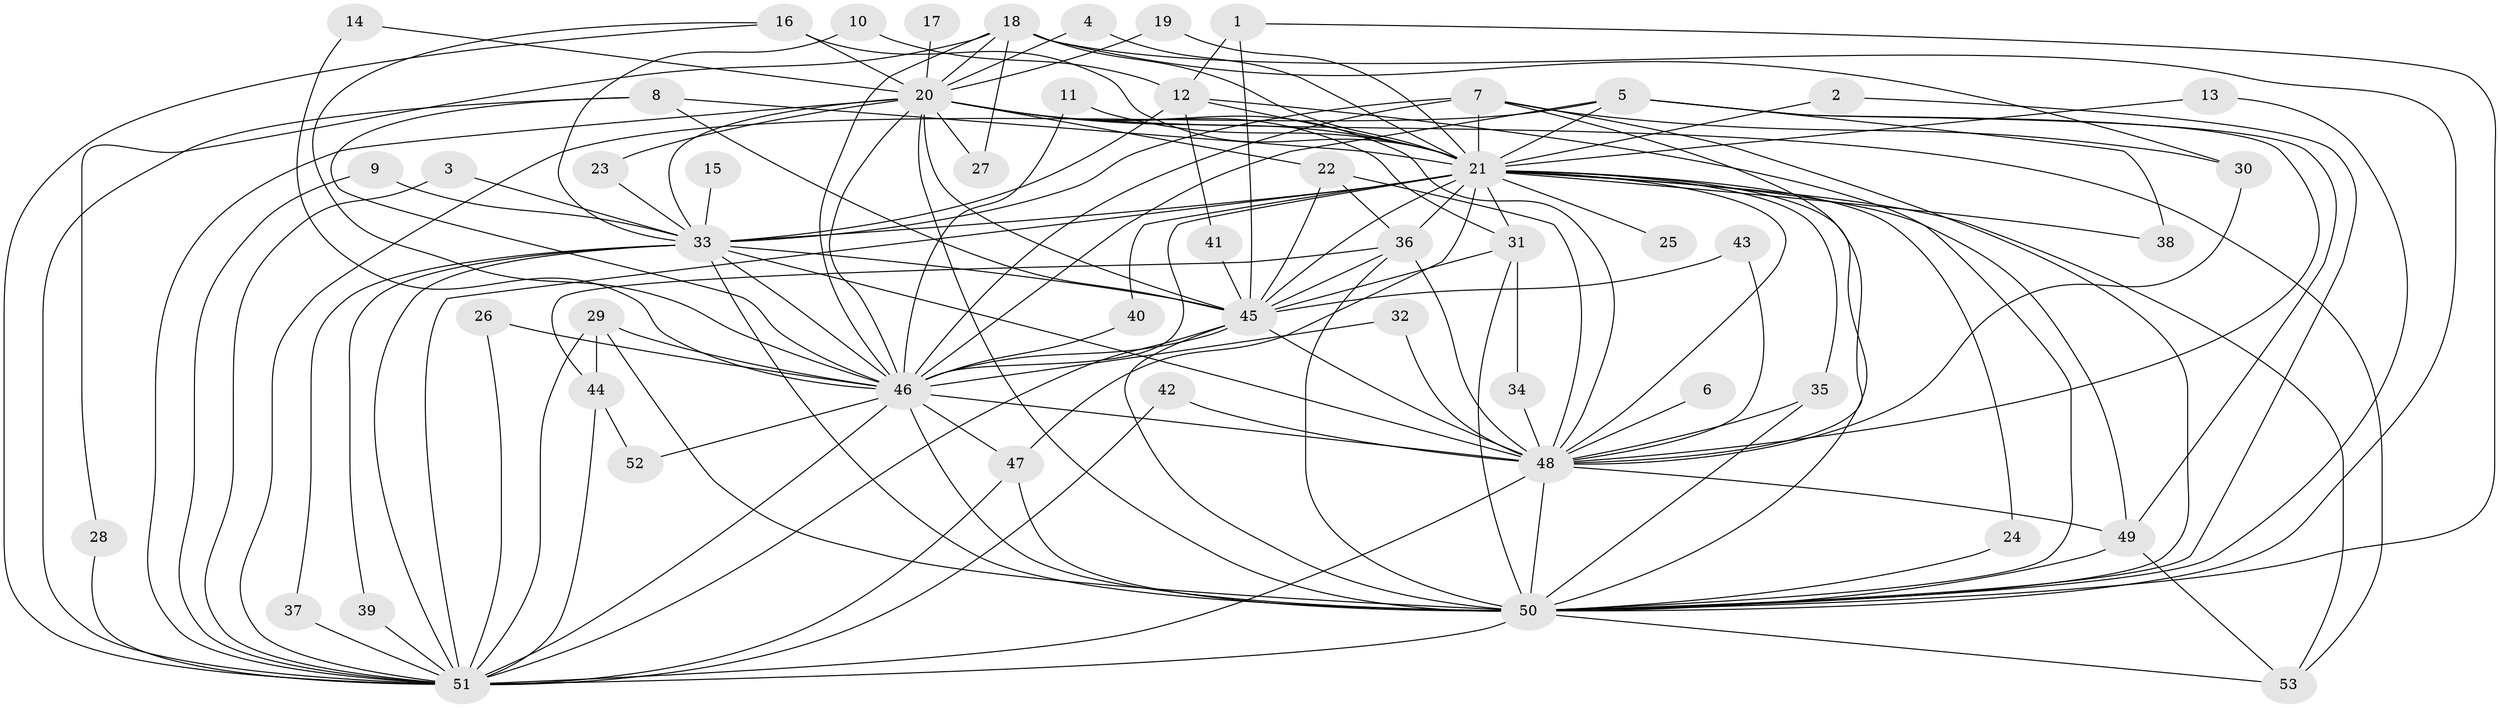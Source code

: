 // original degree distribution, {25: 0.01904761904761905, 17: 0.009523809523809525, 19: 0.009523809523809525, 26: 0.009523809523809525, 20: 0.01904761904761905, 22: 0.009523809523809525, 23: 0.009523809523809525, 21: 0.009523809523809525, 3: 0.18095238095238095, 2: 0.5714285714285714, 5: 0.0380952380952381, 7: 0.009523809523809525, 4: 0.08571428571428572, 6: 0.01904761904761905}
// Generated by graph-tools (version 1.1) at 2025/49/03/09/25 03:49:29]
// undirected, 53 vertices, 143 edges
graph export_dot {
graph [start="1"]
  node [color=gray90,style=filled];
  1;
  2;
  3;
  4;
  5;
  6;
  7;
  8;
  9;
  10;
  11;
  12;
  13;
  14;
  15;
  16;
  17;
  18;
  19;
  20;
  21;
  22;
  23;
  24;
  25;
  26;
  27;
  28;
  29;
  30;
  31;
  32;
  33;
  34;
  35;
  36;
  37;
  38;
  39;
  40;
  41;
  42;
  43;
  44;
  45;
  46;
  47;
  48;
  49;
  50;
  51;
  52;
  53;
  1 -- 12 [weight=1.0];
  1 -- 45 [weight=1.0];
  1 -- 50 [weight=1.0];
  2 -- 21 [weight=1.0];
  2 -- 50 [weight=1.0];
  3 -- 33 [weight=1.0];
  3 -- 51 [weight=1.0];
  4 -- 20 [weight=1.0];
  4 -- 21 [weight=1.0];
  5 -- 21 [weight=1.0];
  5 -- 38 [weight=1.0];
  5 -- 46 [weight=1.0];
  5 -- 48 [weight=1.0];
  5 -- 49 [weight=1.0];
  5 -- 51 [weight=1.0];
  6 -- 48 [weight=1.0];
  7 -- 21 [weight=2.0];
  7 -- 30 [weight=1.0];
  7 -- 33 [weight=1.0];
  7 -- 46 [weight=1.0];
  7 -- 48 [weight=1.0];
  7 -- 50 [weight=1.0];
  8 -- 21 [weight=1.0];
  8 -- 45 [weight=1.0];
  8 -- 46 [weight=1.0];
  8 -- 51 [weight=1.0];
  9 -- 33 [weight=1.0];
  9 -- 51 [weight=1.0];
  10 -- 12 [weight=1.0];
  10 -- 33 [weight=1.0];
  11 -- 21 [weight=1.0];
  11 -- 46 [weight=1.0];
  12 -- 21 [weight=1.0];
  12 -- 33 [weight=1.0];
  12 -- 41 [weight=1.0];
  12 -- 50 [weight=1.0];
  13 -- 21 [weight=1.0];
  13 -- 50 [weight=1.0];
  14 -- 20 [weight=1.0];
  14 -- 46 [weight=1.0];
  15 -- 33 [weight=2.0];
  16 -- 20 [weight=2.0];
  16 -- 21 [weight=1.0];
  16 -- 46 [weight=1.0];
  16 -- 51 [weight=1.0];
  17 -- 20 [weight=1.0];
  18 -- 20 [weight=1.0];
  18 -- 21 [weight=2.0];
  18 -- 27 [weight=1.0];
  18 -- 28 [weight=1.0];
  18 -- 30 [weight=1.0];
  18 -- 46 [weight=1.0];
  18 -- 50 [weight=1.0];
  19 -- 20 [weight=1.0];
  19 -- 21 [weight=1.0];
  20 -- 21 [weight=2.0];
  20 -- 22 [weight=1.0];
  20 -- 23 [weight=1.0];
  20 -- 27 [weight=1.0];
  20 -- 31 [weight=1.0];
  20 -- 33 [weight=1.0];
  20 -- 45 [weight=1.0];
  20 -- 46 [weight=2.0];
  20 -- 48 [weight=1.0];
  20 -- 50 [weight=2.0];
  20 -- 51 [weight=2.0];
  20 -- 53 [weight=1.0];
  21 -- 24 [weight=1.0];
  21 -- 25 [weight=1.0];
  21 -- 31 [weight=1.0];
  21 -- 33 [weight=2.0];
  21 -- 35 [weight=1.0];
  21 -- 36 [weight=1.0];
  21 -- 38 [weight=1.0];
  21 -- 40 [weight=1.0];
  21 -- 45 [weight=2.0];
  21 -- 46 [weight=2.0];
  21 -- 47 [weight=1.0];
  21 -- 48 [weight=2.0];
  21 -- 49 [weight=1.0];
  21 -- 50 [weight=2.0];
  21 -- 51 [weight=5.0];
  21 -- 53 [weight=1.0];
  22 -- 36 [weight=1.0];
  22 -- 45 [weight=1.0];
  22 -- 48 [weight=1.0];
  23 -- 33 [weight=1.0];
  24 -- 50 [weight=1.0];
  26 -- 46 [weight=1.0];
  26 -- 51 [weight=1.0];
  28 -- 51 [weight=1.0];
  29 -- 44 [weight=1.0];
  29 -- 46 [weight=1.0];
  29 -- 50 [weight=1.0];
  29 -- 51 [weight=2.0];
  30 -- 48 [weight=1.0];
  31 -- 34 [weight=1.0];
  31 -- 45 [weight=1.0];
  31 -- 50 [weight=1.0];
  32 -- 46 [weight=1.0];
  32 -- 48 [weight=1.0];
  33 -- 37 [weight=1.0];
  33 -- 39 [weight=1.0];
  33 -- 45 [weight=2.0];
  33 -- 46 [weight=1.0];
  33 -- 48 [weight=1.0];
  33 -- 50 [weight=1.0];
  33 -- 51 [weight=2.0];
  34 -- 48 [weight=1.0];
  35 -- 48 [weight=1.0];
  35 -- 50 [weight=1.0];
  36 -- 44 [weight=1.0];
  36 -- 45 [weight=2.0];
  36 -- 48 [weight=1.0];
  36 -- 50 [weight=2.0];
  37 -- 51 [weight=1.0];
  39 -- 51 [weight=1.0];
  40 -- 46 [weight=1.0];
  41 -- 45 [weight=1.0];
  42 -- 48 [weight=1.0];
  42 -- 51 [weight=1.0];
  43 -- 45 [weight=1.0];
  43 -- 48 [weight=1.0];
  44 -- 51 [weight=2.0];
  44 -- 52 [weight=1.0];
  45 -- 46 [weight=1.0];
  45 -- 48 [weight=2.0];
  45 -- 50 [weight=1.0];
  45 -- 51 [weight=2.0];
  46 -- 47 [weight=1.0];
  46 -- 48 [weight=1.0];
  46 -- 50 [weight=2.0];
  46 -- 51 [weight=2.0];
  46 -- 52 [weight=1.0];
  47 -- 50 [weight=1.0];
  47 -- 51 [weight=1.0];
  48 -- 49 [weight=1.0];
  48 -- 50 [weight=1.0];
  48 -- 51 [weight=2.0];
  49 -- 50 [weight=1.0];
  49 -- 53 [weight=1.0];
  50 -- 51 [weight=2.0];
  50 -- 53 [weight=1.0];
}
